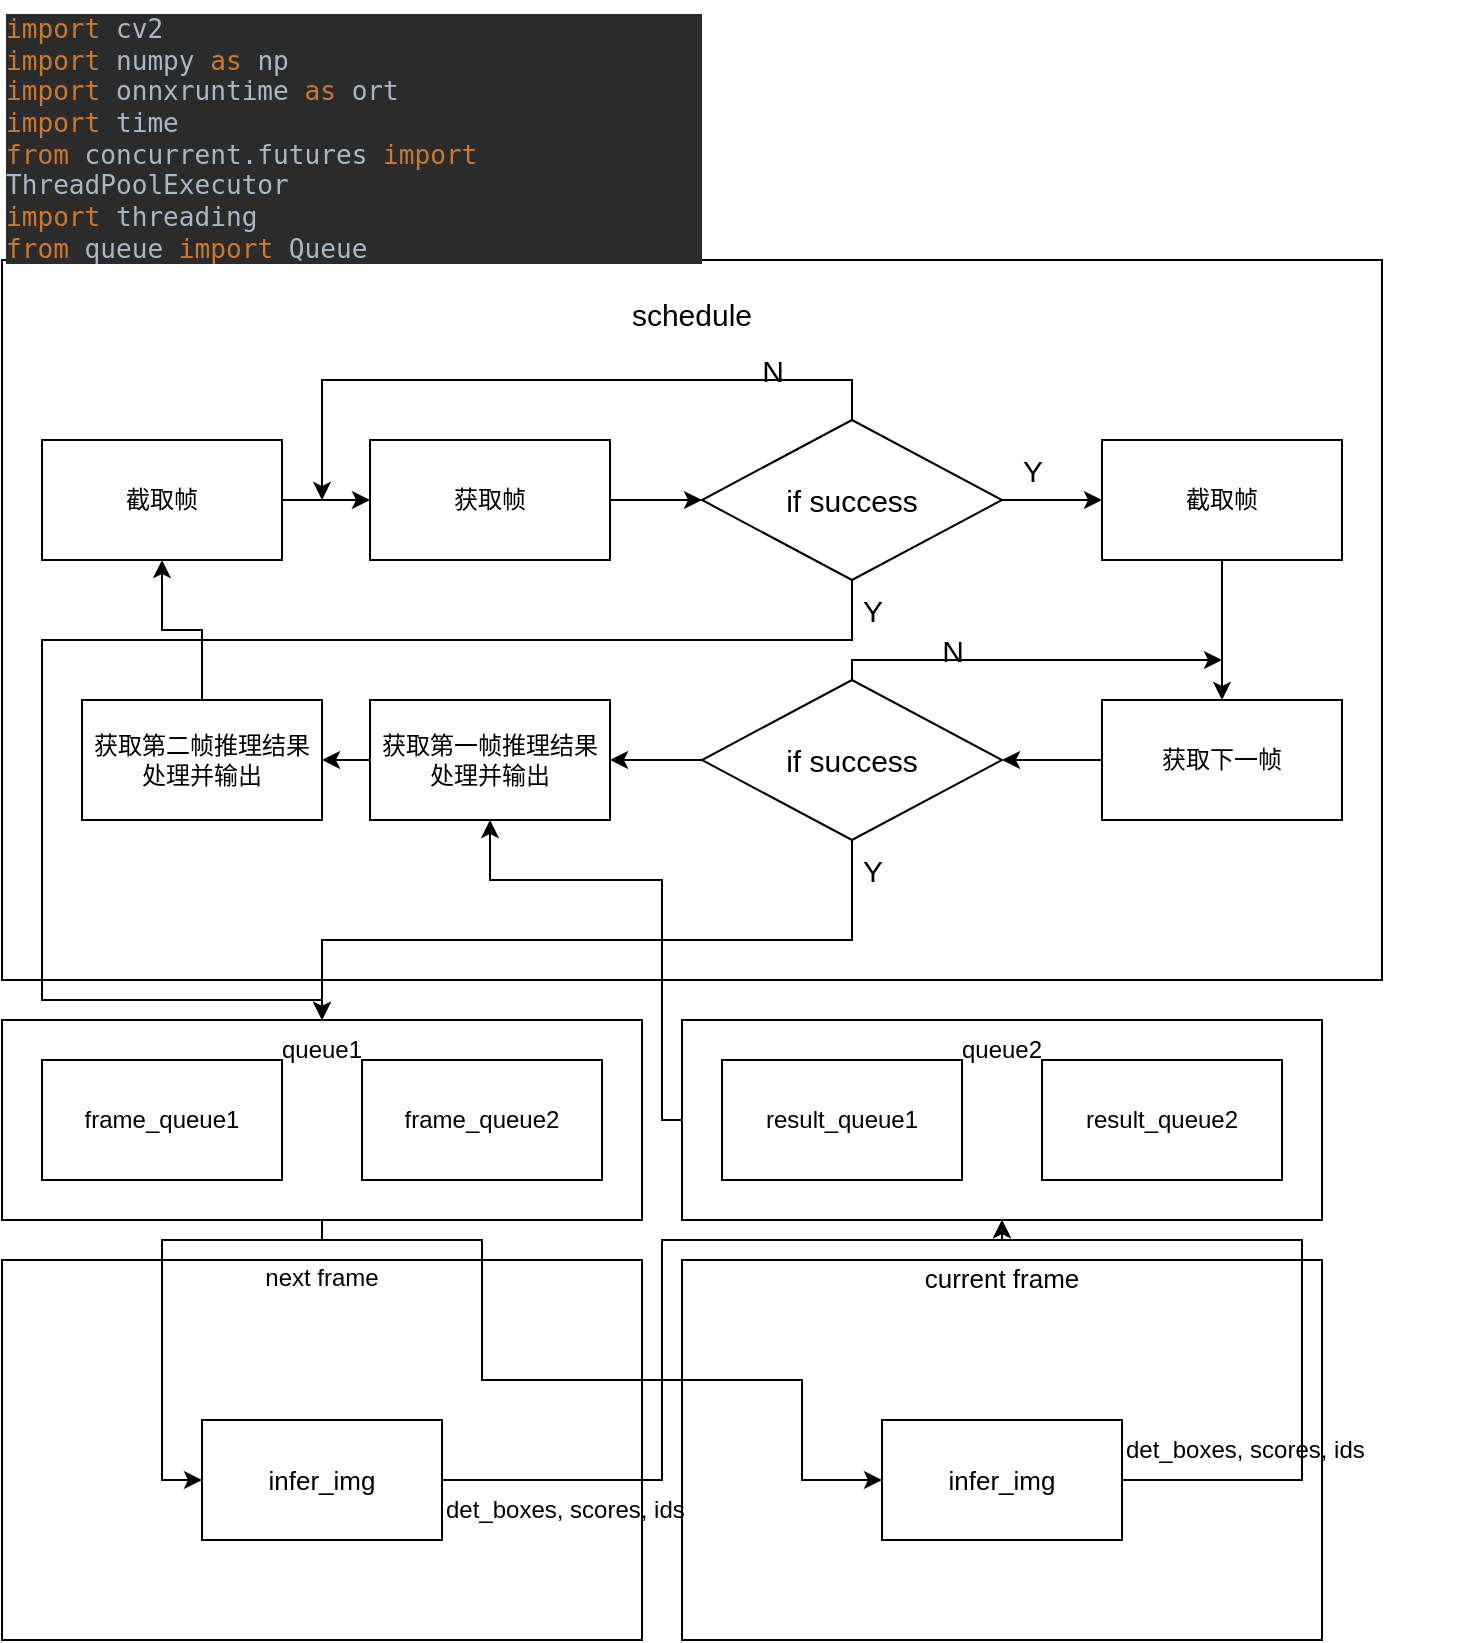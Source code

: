 <mxfile compressed="false" version="20.3.0" type="device">
  <diagram id="BBywCusYUr99a0Zxf63M" name="第 1 页">
    <mxGraphModel dx="1221" dy="809" grid="1" gridSize="10" guides="1" tooltips="1" connect="1" arrows="1" fold="1" page="1" pageScale="1" pageWidth="827" pageHeight="1169" math="0" shadow="0">
      <root>
        <mxCell id="0" />
        <mxCell id="1" parent="0" />
        <mxCell id="8tN0kM5JighgYMoQ21e9-1" value="&lt;font style=&quot;font-size: 15px;&quot;&gt;schedule&lt;br&gt;&lt;br&gt;&lt;br&gt;&lt;br&gt;&lt;br&gt;&lt;br&gt;&lt;br&gt;&lt;br&gt;&lt;br&gt;&lt;br&gt;&lt;br&gt;&lt;br&gt;&lt;br&gt;&lt;br&gt;&lt;br&gt;&lt;br&gt;&lt;br&gt;&lt;br&gt;&lt;/font&gt;" style="rounded=0;whiteSpace=wrap;html=1;" vertex="1" parent="1">
          <mxGeometry x="230" y="140" width="690" height="360" as="geometry" />
        </mxCell>
        <mxCell id="8tN0kM5JighgYMoQ21e9-12" value="" style="rounded=0;whiteSpace=wrap;html=1;" vertex="1" parent="1">
          <mxGeometry x="570" y="520" width="320" height="100" as="geometry" />
        </mxCell>
        <mxCell id="8tN0kM5JighgYMoQ21e9-11" value="" style="rounded=0;whiteSpace=wrap;html=1;" vertex="1" parent="1">
          <mxGeometry x="230" y="520" width="320" height="100" as="geometry" />
        </mxCell>
        <mxCell id="8tN0kM5JighgYMoQ21e9-3" value="next frame&lt;br&gt;&lt;br&gt;&lt;br&gt;&lt;br&gt;&lt;br&gt;&lt;br&gt;&lt;br&gt;&lt;br&gt;&lt;br&gt;&lt;br&gt;&lt;br&gt;&lt;br&gt;&lt;br&gt;" style="rounded=0;whiteSpace=wrap;html=1;" vertex="1" parent="1">
          <mxGeometry x="230" y="640" width="320" height="190" as="geometry" />
        </mxCell>
        <mxCell id="8tN0kM5JighgYMoQ21e9-4" value="&lt;font style=&quot;font-size: 13px;&quot;&gt;current frame&lt;br&gt;&lt;br&gt;&lt;br&gt;&lt;br&gt;&lt;br&gt;&lt;br&gt;&lt;br&gt;&lt;br&gt;&lt;br&gt;&lt;br&gt;&lt;br&gt;&lt;br&gt;&lt;/font&gt;" style="rounded=0;whiteSpace=wrap;html=1;" vertex="1" parent="1">
          <mxGeometry x="570" y="640" width="320" height="190" as="geometry" />
        </mxCell>
        <mxCell id="8tN0kM5JighgYMoQ21e9-21" style="edgeStyle=orthogonalEdgeStyle;rounded=0;orthogonalLoop=1;jettySize=auto;html=1;entryX=0;entryY=0.5;entryDx=0;entryDy=0;fontSize=15;" edge="1" parent="1" source="8tN0kM5JighgYMoQ21e9-5" target="8tN0kM5JighgYMoQ21e9-19">
          <mxGeometry relative="1" as="geometry" />
        </mxCell>
        <mxCell id="8tN0kM5JighgYMoQ21e9-5" value="获取帧" style="rounded=0;whiteSpace=wrap;html=1;" vertex="1" parent="1">
          <mxGeometry x="414" y="230" width="120" height="60" as="geometry" />
        </mxCell>
        <mxCell id="8tN0kM5JighgYMoQ21e9-28" style="edgeStyle=orthogonalEdgeStyle;rounded=0;orthogonalLoop=1;jettySize=auto;html=1;fontFamily=Helvetica;fontSize=12;fontColor=#000000;entryX=0;entryY=0.5;entryDx=0;entryDy=0;exitX=0.5;exitY=1;exitDx=0;exitDy=0;" edge="1" parent="1" source="8tN0kM5JighgYMoQ21e9-11" target="8tN0kM5JighgYMoQ21e9-25">
          <mxGeometry relative="1" as="geometry">
            <Array as="points">
              <mxPoint x="390" y="630" />
              <mxPoint x="310" y="630" />
              <mxPoint x="310" y="750" />
            </Array>
          </mxGeometry>
        </mxCell>
        <mxCell id="8tN0kM5JighgYMoQ21e9-7" value="frame_queue1" style="rounded=0;whiteSpace=wrap;html=1;" vertex="1" parent="1">
          <mxGeometry x="250" y="540" width="120" height="60" as="geometry" />
        </mxCell>
        <mxCell id="8tN0kM5JighgYMoQ21e9-8" value="frame_queue2" style="rounded=0;whiteSpace=wrap;html=1;" vertex="1" parent="1">
          <mxGeometry x="410" y="540" width="120" height="60" as="geometry" />
        </mxCell>
        <mxCell id="8tN0kM5JighgYMoQ21e9-95" style="edgeStyle=orthogonalEdgeStyle;rounded=0;orthogonalLoop=1;jettySize=auto;html=1;entryX=0.5;entryY=1;entryDx=0;entryDy=0;fontFamily=Helvetica;fontSize=12;fontColor=#000000;startArrow=none;startFill=0;endArrow=classic;endFill=1;" edge="1" parent="1" target="8tN0kM5JighgYMoQ21e9-14">
          <mxGeometry relative="1" as="geometry">
            <mxPoint x="570" y="570" as="sourcePoint" />
            <Array as="points">
              <mxPoint x="560" y="570" />
              <mxPoint x="560" y="450" />
              <mxPoint x="474" y="450" />
            </Array>
          </mxGeometry>
        </mxCell>
        <mxCell id="8tN0kM5JighgYMoQ21e9-9" value="result_queue1" style="rounded=0;whiteSpace=wrap;html=1;" vertex="1" parent="1">
          <mxGeometry x="590" y="540" width="120" height="60" as="geometry" />
        </mxCell>
        <mxCell id="8tN0kM5JighgYMoQ21e9-10" value="result_queue2" style="rounded=0;whiteSpace=wrap;html=1;" vertex="1" parent="1">
          <mxGeometry x="750" y="540" width="120" height="60" as="geometry" />
        </mxCell>
        <mxCell id="8tN0kM5JighgYMoQ21e9-17" style="edgeStyle=orthogonalEdgeStyle;rounded=0;orthogonalLoop=1;jettySize=auto;html=1;entryX=0;entryY=0.5;entryDx=0;entryDy=0;fontSize=15;" edge="1" parent="1" source="8tN0kM5JighgYMoQ21e9-13" target="8tN0kM5JighgYMoQ21e9-5">
          <mxGeometry relative="1" as="geometry" />
        </mxCell>
        <mxCell id="8tN0kM5JighgYMoQ21e9-13" value="截取帧" style="rounded=0;whiteSpace=wrap;html=1;" vertex="1" parent="1">
          <mxGeometry x="250" y="230" width="120" height="60" as="geometry" />
        </mxCell>
        <mxCell id="8tN0kM5JighgYMoQ21e9-102" style="edgeStyle=orthogonalEdgeStyle;rounded=0;orthogonalLoop=1;jettySize=auto;html=1;entryX=1;entryY=0.5;entryDx=0;entryDy=0;fontFamily=Helvetica;fontSize=12;fontColor=#000000;startArrow=none;startFill=0;endArrow=classic;endFill=1;" edge="1" parent="1" source="8tN0kM5JighgYMoQ21e9-14" target="8tN0kM5JighgYMoQ21e9-101">
          <mxGeometry relative="1" as="geometry" />
        </mxCell>
        <mxCell id="8tN0kM5JighgYMoQ21e9-14" value="获取第一帧推理结果处理并输出" style="rounded=0;whiteSpace=wrap;html=1;" vertex="1" parent="1">
          <mxGeometry x="414" y="360" width="120" height="60" as="geometry" />
        </mxCell>
        <mxCell id="8tN0kM5JighgYMoQ21e9-20" style="edgeStyle=orthogonalEdgeStyle;rounded=0;orthogonalLoop=1;jettySize=auto;html=1;entryX=0.5;entryY=0;entryDx=0;entryDy=0;fontSize=15;" edge="1" parent="1" source="8tN0kM5JighgYMoQ21e9-19" target="8tN0kM5JighgYMoQ21e9-11">
          <mxGeometry relative="1" as="geometry">
            <Array as="points">
              <mxPoint x="655" y="330" />
              <mxPoint x="250" y="330" />
              <mxPoint x="250" y="510" />
              <mxPoint x="390" y="510" />
            </Array>
          </mxGeometry>
        </mxCell>
        <mxCell id="8tN0kM5JighgYMoQ21e9-35" style="edgeStyle=orthogonalEdgeStyle;rounded=0;orthogonalLoop=1;jettySize=auto;html=1;fontFamily=Helvetica;fontSize=12;fontColor=#000000;" edge="1" parent="1" source="8tN0kM5JighgYMoQ21e9-19">
          <mxGeometry relative="1" as="geometry">
            <mxPoint x="390" y="260" as="targetPoint" />
            <Array as="points">
              <mxPoint x="655" y="200" />
              <mxPoint x="390" y="200" />
            </Array>
          </mxGeometry>
        </mxCell>
        <mxCell id="8tN0kM5JighgYMoQ21e9-37" style="edgeStyle=orthogonalEdgeStyle;rounded=0;orthogonalLoop=1;jettySize=auto;html=1;entryX=0;entryY=0.5;entryDx=0;entryDy=0;fontFamily=Helvetica;fontSize=12;fontColor=#000000;" edge="1" parent="1" source="8tN0kM5JighgYMoQ21e9-19">
          <mxGeometry relative="1" as="geometry">
            <mxPoint x="780" y="260" as="targetPoint" />
          </mxGeometry>
        </mxCell>
        <mxCell id="8tN0kM5JighgYMoQ21e9-19" value="if success" style="rhombus;whiteSpace=wrap;html=1;fontSize=15;" vertex="1" parent="1">
          <mxGeometry x="580" y="220" width="150" height="80" as="geometry" />
        </mxCell>
        <mxCell id="8tN0kM5JighgYMoQ21e9-23" value="Y" style="text;html=1;align=center;verticalAlign=middle;resizable=0;points=[];autosize=1;strokeColor=none;fillColor=none;fontSize=15;" vertex="1" parent="1">
          <mxGeometry x="650" y="300" width="30" height="30" as="geometry" />
        </mxCell>
        <mxCell id="8tN0kM5JighgYMoQ21e9-31" style="edgeStyle=orthogonalEdgeStyle;rounded=0;orthogonalLoop=1;jettySize=auto;html=1;entryX=0.5;entryY=1;entryDx=0;entryDy=0;fontFamily=Helvetica;fontSize=12;fontColor=#000000;" edge="1" parent="1" source="8tN0kM5JighgYMoQ21e9-25" target="8tN0kM5JighgYMoQ21e9-12">
          <mxGeometry relative="1" as="geometry">
            <Array as="points">
              <mxPoint x="560" y="750" />
              <mxPoint x="560" y="630" />
              <mxPoint x="730" y="630" />
            </Array>
          </mxGeometry>
        </mxCell>
        <mxCell id="8tN0kM5JighgYMoQ21e9-25" value="infer_img" style="rounded=0;whiteSpace=wrap;html=1;fontSize=13;" vertex="1" parent="1">
          <mxGeometry x="330" y="720" width="120" height="60" as="geometry" />
        </mxCell>
        <mxCell id="8tN0kM5JighgYMoQ21e9-26" value="&lt;div style=&quot;&quot;&gt;&lt;font style=&quot;font-size: 12px;&quot;&gt;det_boxes, scores, ids&lt;/font&gt;&lt;/div&gt;" style="text;whiteSpace=wrap;html=1;fontSize=13;" vertex="1" parent="1">
          <mxGeometry x="450" y="750" width="170" height="40" as="geometry" />
        </mxCell>
        <mxCell id="8tN0kM5JighgYMoQ21e9-36" value="N" style="text;html=1;align=center;verticalAlign=middle;resizable=0;points=[];autosize=1;strokeColor=none;fillColor=none;fontSize=15;" vertex="1" parent="1">
          <mxGeometry x="600" y="180" width="30" height="30" as="geometry" />
        </mxCell>
        <mxCell id="8tN0kM5JighgYMoQ21e9-39" value="Y" style="text;html=1;align=center;verticalAlign=middle;resizable=0;points=[];autosize=1;strokeColor=none;fillColor=none;fontSize=15;" vertex="1" parent="1">
          <mxGeometry x="730" y="230" width="30" height="30" as="geometry" />
        </mxCell>
        <mxCell id="8tN0kM5JighgYMoQ21e9-42" style="edgeStyle=orthogonalEdgeStyle;rounded=0;orthogonalLoop=1;jettySize=auto;html=1;fontFamily=Helvetica;fontSize=12;fontColor=#000000;entryX=0.5;entryY=0;entryDx=0;entryDy=0;" edge="1" parent="1" source="8tN0kM5JighgYMoQ21e9-40" target="8tN0kM5JighgYMoQ21e9-41">
          <mxGeometry relative="1" as="geometry" />
        </mxCell>
        <mxCell id="8tN0kM5JighgYMoQ21e9-40" value="截取帧" style="rounded=0;whiteSpace=wrap;html=1;" vertex="1" parent="1">
          <mxGeometry x="780" y="230" width="120" height="60" as="geometry" />
        </mxCell>
        <mxCell id="8tN0kM5JighgYMoQ21e9-44" style="edgeStyle=orthogonalEdgeStyle;rounded=0;orthogonalLoop=1;jettySize=auto;html=1;entryX=1;entryY=0.5;entryDx=0;entryDy=0;fontFamily=Helvetica;fontSize=12;fontColor=#000000;" edge="1" parent="1" source="8tN0kM5JighgYMoQ21e9-41" target="8tN0kM5JighgYMoQ21e9-43">
          <mxGeometry relative="1" as="geometry" />
        </mxCell>
        <mxCell id="8tN0kM5JighgYMoQ21e9-41" value="获取下一帧" style="rounded=0;whiteSpace=wrap;html=1;" vertex="1" parent="1">
          <mxGeometry x="780" y="360" width="120" height="60" as="geometry" />
        </mxCell>
        <mxCell id="8tN0kM5JighgYMoQ21e9-45" style="edgeStyle=orthogonalEdgeStyle;rounded=0;orthogonalLoop=1;jettySize=auto;html=1;entryX=0.5;entryY=0;entryDx=0;entryDy=0;fontFamily=Helvetica;fontSize=12;fontColor=#000000;" edge="1" parent="1" source="8tN0kM5JighgYMoQ21e9-43" target="8tN0kM5JighgYMoQ21e9-11">
          <mxGeometry relative="1" as="geometry">
            <Array as="points">
              <mxPoint x="655" y="480" />
              <mxPoint x="390" y="480" />
            </Array>
          </mxGeometry>
        </mxCell>
        <mxCell id="8tN0kM5JighgYMoQ21e9-47" style="edgeStyle=orthogonalEdgeStyle;rounded=0;orthogonalLoop=1;jettySize=auto;html=1;fontFamily=Helvetica;fontSize=12;fontColor=#000000;" edge="1" parent="1" source="8tN0kM5JighgYMoQ21e9-43">
          <mxGeometry relative="1" as="geometry">
            <mxPoint x="840" y="340" as="targetPoint" />
            <Array as="points">
              <mxPoint x="655" y="340" />
              <mxPoint x="840" y="340" />
            </Array>
          </mxGeometry>
        </mxCell>
        <mxCell id="8tN0kM5JighgYMoQ21e9-54" style="edgeStyle=orthogonalEdgeStyle;rounded=0;orthogonalLoop=1;jettySize=auto;html=1;entryX=1;entryY=0.5;entryDx=0;entryDy=0;fontFamily=Helvetica;fontSize=12;fontColor=#000000;startArrow=none;startFill=0;endArrow=classic;endFill=1;" edge="1" parent="1" source="8tN0kM5JighgYMoQ21e9-43" target="8tN0kM5JighgYMoQ21e9-14">
          <mxGeometry relative="1" as="geometry" />
        </mxCell>
        <mxCell id="8tN0kM5JighgYMoQ21e9-43" value="if success" style="rhombus;whiteSpace=wrap;html=1;fontSize=15;" vertex="1" parent="1">
          <mxGeometry x="580" y="350" width="150" height="80" as="geometry" />
        </mxCell>
        <mxCell id="8tN0kM5JighgYMoQ21e9-46" value="Y" style="text;html=1;align=center;verticalAlign=middle;resizable=0;points=[];autosize=1;strokeColor=none;fillColor=none;fontSize=15;" vertex="1" parent="1">
          <mxGeometry x="650" y="430" width="30" height="30" as="geometry" />
        </mxCell>
        <mxCell id="8tN0kM5JighgYMoQ21e9-49" value="N" style="text;html=1;align=center;verticalAlign=middle;resizable=0;points=[];autosize=1;strokeColor=none;fillColor=none;fontSize=15;" vertex="1" parent="1">
          <mxGeometry x="690" y="320" width="30" height="30" as="geometry" />
        </mxCell>
        <mxCell id="8tN0kM5JighgYMoQ21e9-51" style="edgeStyle=orthogonalEdgeStyle;rounded=0;orthogonalLoop=1;jettySize=auto;html=1;entryX=0.5;entryY=1;entryDx=0;entryDy=0;fontFamily=Helvetica;fontSize=12;fontColor=#000000;exitX=0;exitY=0.5;exitDx=0;exitDy=0;endArrow=none;endFill=0;startArrow=classic;startFill=1;" edge="1" parent="1" source="8tN0kM5JighgYMoQ21e9-50" target="8tN0kM5JighgYMoQ21e9-11">
          <mxGeometry relative="1" as="geometry">
            <Array as="points">
              <mxPoint x="630" y="750" />
              <mxPoint x="630" y="700" />
              <mxPoint x="470" y="700" />
              <mxPoint x="470" y="630" />
              <mxPoint x="390" y="630" />
            </Array>
          </mxGeometry>
        </mxCell>
        <mxCell id="8tN0kM5JighgYMoQ21e9-52" style="edgeStyle=orthogonalEdgeStyle;rounded=0;orthogonalLoop=1;jettySize=auto;html=1;entryX=0.5;entryY=1;entryDx=0;entryDy=0;fontFamily=Helvetica;fontSize=12;fontColor=#000000;startArrow=none;startFill=0;endArrow=classic;endFill=1;" edge="1" parent="1" source="8tN0kM5JighgYMoQ21e9-50" target="8tN0kM5JighgYMoQ21e9-12">
          <mxGeometry relative="1" as="geometry">
            <Array as="points">
              <mxPoint x="880" y="750" />
              <mxPoint x="880" y="630" />
              <mxPoint x="730" y="630" />
            </Array>
          </mxGeometry>
        </mxCell>
        <mxCell id="8tN0kM5JighgYMoQ21e9-50" value="infer_img" style="rounded=0;whiteSpace=wrap;html=1;fontSize=13;" vertex="1" parent="1">
          <mxGeometry x="670" y="720" width="120" height="60" as="geometry" />
        </mxCell>
        <mxCell id="8tN0kM5JighgYMoQ21e9-97" value="queue1" style="text;html=1;strokeColor=none;fillColor=none;align=center;verticalAlign=middle;whiteSpace=wrap;rounded=0;labelBackgroundColor=none;fontFamily=Helvetica;fontSize=12;fontColor=#000000;" vertex="1" parent="1">
          <mxGeometry x="360" y="520" width="60" height="30" as="geometry" />
        </mxCell>
        <mxCell id="8tN0kM5JighgYMoQ21e9-98" value="queue2" style="text;html=1;strokeColor=none;fillColor=none;align=center;verticalAlign=middle;whiteSpace=wrap;rounded=0;labelBackgroundColor=none;fontFamily=Helvetica;fontSize=12;fontColor=#000000;" vertex="1" parent="1">
          <mxGeometry x="700" y="520" width="60" height="30" as="geometry" />
        </mxCell>
        <mxCell id="8tN0kM5JighgYMoQ21e9-103" style="edgeStyle=orthogonalEdgeStyle;rounded=0;orthogonalLoop=1;jettySize=auto;html=1;entryX=0.5;entryY=1;entryDx=0;entryDy=0;fontFamily=Helvetica;fontSize=12;fontColor=#000000;startArrow=none;startFill=0;endArrow=classic;endFill=1;" edge="1" parent="1" source="8tN0kM5JighgYMoQ21e9-101" target="8tN0kM5JighgYMoQ21e9-13">
          <mxGeometry relative="1" as="geometry">
            <Array as="points">
              <mxPoint x="330" y="325" />
              <mxPoint x="310" y="325" />
            </Array>
          </mxGeometry>
        </mxCell>
        <mxCell id="8tN0kM5JighgYMoQ21e9-101" value="获取第二帧推理结果处理并输出" style="rounded=0;whiteSpace=wrap;html=1;" vertex="1" parent="1">
          <mxGeometry x="270" y="360" width="120" height="60" as="geometry" />
        </mxCell>
        <mxCell id="8tN0kM5JighgYMoQ21e9-104" value="&lt;div style=&quot;&quot;&gt;&lt;font style=&quot;font-size: 12px;&quot;&gt;det_boxes, scores, ids&lt;/font&gt;&lt;/div&gt;" style="text;whiteSpace=wrap;html=1;fontSize=13;" vertex="1" parent="1">
          <mxGeometry x="790" y="720" width="170" height="40" as="geometry" />
        </mxCell>
        <mxCell id="8tN0kM5JighgYMoQ21e9-107" value="&lt;div style=&quot;background-color: rgb(43, 43, 43); color: rgb(169, 183, 198); font-family: &amp;quot;JetBrains Mono&amp;quot;, monospace; font-size: 9.8pt;&quot;&gt;&lt;span style=&quot;color:#cc7832;&quot;&gt;import &lt;/span&gt;cv2&lt;br&gt;&lt;span style=&quot;color:#cc7832;&quot;&gt;import &lt;/span&gt;numpy &lt;span style=&quot;color:#cc7832;&quot;&gt;as &lt;/span&gt;np&lt;br&gt;&lt;span style=&quot;color:#cc7832;&quot;&gt;import &lt;/span&gt;onnxruntime &lt;span style=&quot;color:#cc7832;&quot;&gt;as &lt;/span&gt;ort&lt;br&gt;&lt;span style=&quot;color:#cc7832;&quot;&gt;import &lt;/span&gt;time&lt;br&gt;&lt;span style=&quot;color:#cc7832;&quot;&gt;from &lt;/span&gt;concurrent.futures &lt;span style=&quot;color:#cc7832;&quot;&gt;import &lt;/span&gt;ThreadPoolExecutor&lt;br&gt;&lt;span style=&quot;color:#cc7832;&quot;&gt;import &lt;/span&gt;threading&lt;br&gt;&lt;span style=&quot;color:#cc7832;&quot;&gt;from &lt;/span&gt;queue &lt;span style=&quot;color:#cc7832;&quot;&gt;import &lt;/span&gt;Queue&lt;/div&gt;" style="text;whiteSpace=wrap;html=1;fontSize=12;fontFamily=Helvetica;fontColor=#000000;" vertex="1" parent="1">
          <mxGeometry x="230" y="10" width="350" height="130" as="geometry" />
        </mxCell>
      </root>
    </mxGraphModel>
  </diagram>
</mxfile>
